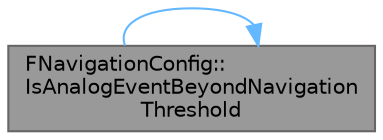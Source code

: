 digraph "FNavigationConfig::IsAnalogEventBeyondNavigationThreshold"
{
 // INTERACTIVE_SVG=YES
 // LATEX_PDF_SIZE
  bgcolor="transparent";
  edge [fontname=Helvetica,fontsize=10,labelfontname=Helvetica,labelfontsize=10];
  node [fontname=Helvetica,fontsize=10,shape=box,height=0.2,width=0.4];
  rankdir="RL";
  Node1 [id="Node000001",label="FNavigationConfig::\lIsAnalogEventBeyondNavigation\lThreshold",height=0.2,width=0.4,color="gray40", fillcolor="grey60", style="filled", fontcolor="black",tooltip="Returns whether the analog event is beyond the navigation thresholds set in this config."];
  Node1 -> Node1 [id="edge1_Node000001_Node000001",dir="back",color="steelblue1",style="solid",tooltip=" "];
}
